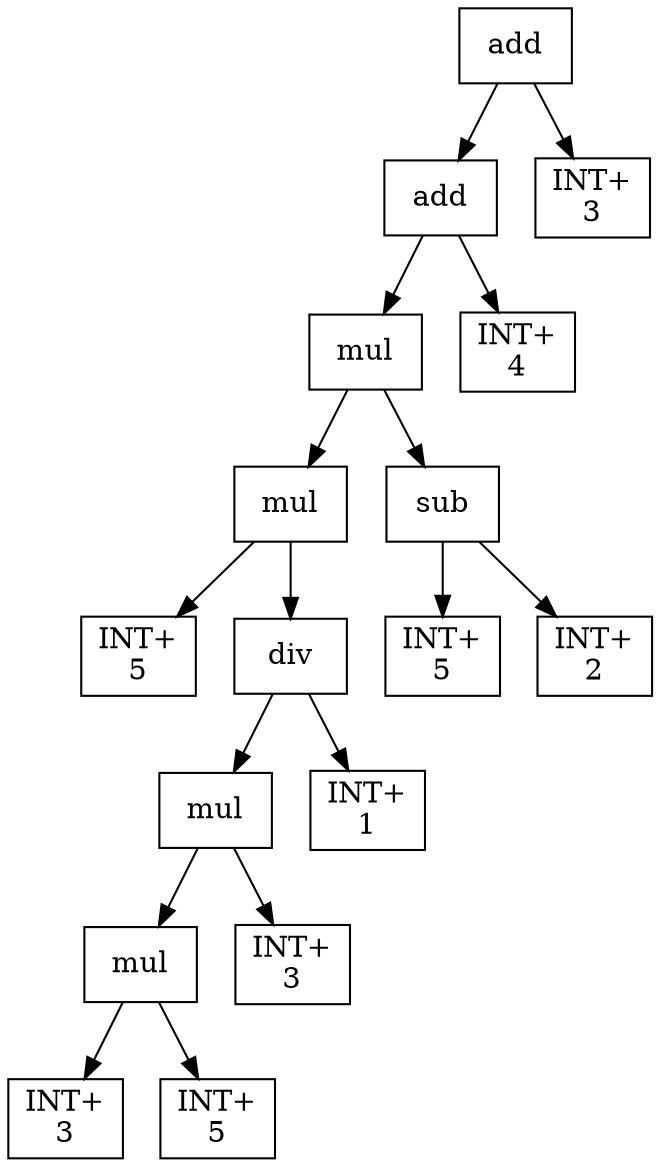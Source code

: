 digraph expr {
  node [shape=box];
  n1 [label="add"];
  n2 [label="add"];
  n3 [label="mul"];
  n4 [label="mul"];
  n5 [label="INT+\n5"];
  n6 [label="div"];
  n7 [label="mul"];
  n8 [label="mul"];
  n9 [label="INT+\n3"];
  n10 [label="INT+\n5"];
  n8 -> n9;
  n8 -> n10;
  n11 [label="INT+\n3"];
  n7 -> n8;
  n7 -> n11;
  n12 [label="INT+\n1"];
  n6 -> n7;
  n6 -> n12;
  n4 -> n5;
  n4 -> n6;
  n13 [label="sub"];
  n14 [label="INT+\n5"];
  n15 [label="INT+\n2"];
  n13 -> n14;
  n13 -> n15;
  n3 -> n4;
  n3 -> n13;
  n16 [label="INT+\n4"];
  n2 -> n3;
  n2 -> n16;
  n17 [label="INT+\n3"];
  n1 -> n2;
  n1 -> n17;
}
